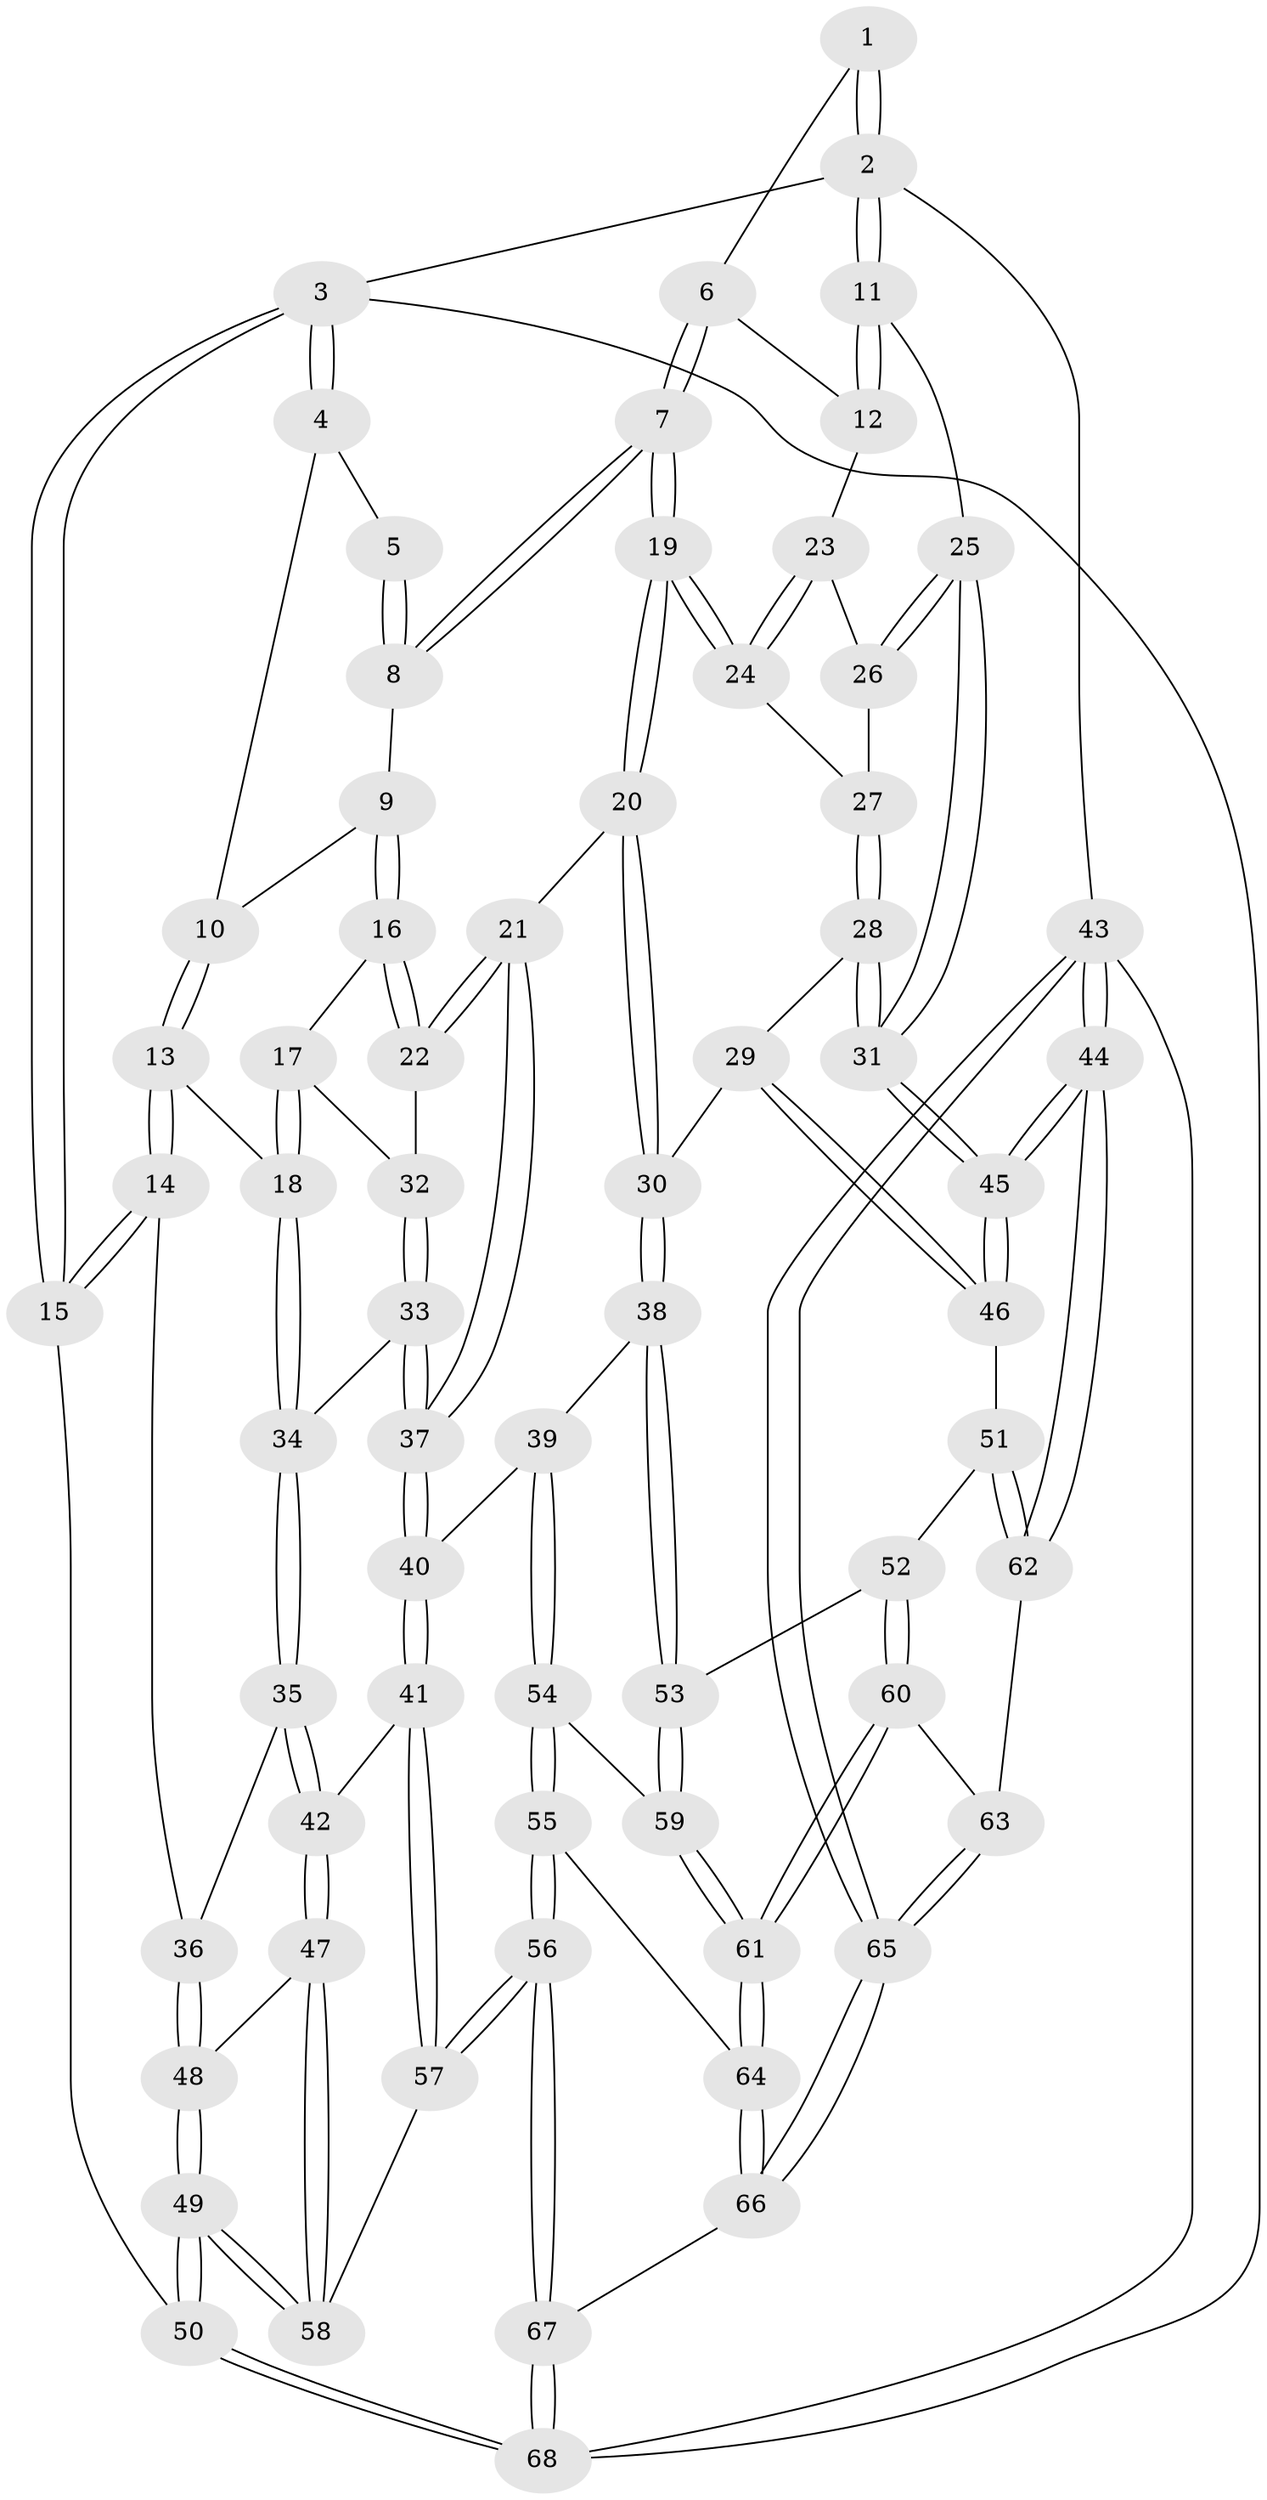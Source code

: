 // Generated by graph-tools (version 1.1) at 2025/27/03/09/25 03:27:15]
// undirected, 68 vertices, 167 edges
graph export_dot {
graph [start="1"]
  node [color=gray90,style=filled];
  1 [pos="+0.8010901350764087+0"];
  2 [pos="+1+0"];
  3 [pos="+0+0"];
  4 [pos="+0+0"];
  5 [pos="+0.5343478970212315+0"];
  6 [pos="+0.7698008206241835+0.06672750182261193"];
  7 [pos="+0.5893509275168942+0.1982814263877455"];
  8 [pos="+0.4988353466921022+0.12105138410932811"];
  9 [pos="+0.41418842178795684+0.14579542202349502"];
  10 [pos="+0.18412298187323534+0.038255362499121016"];
  11 [pos="+1+0.11794740333764986"];
  12 [pos="+0.8291547855767631+0.161999831288203"];
  13 [pos="+0.17889079640637023+0.3257735072934569"];
  14 [pos="+0+0.43069040828923844"];
  15 [pos="+0+0.4359941920156976"];
  16 [pos="+0.38372343804437853+0.23447664345953825"];
  17 [pos="+0.2696880820689123+0.3359421333162163"];
  18 [pos="+0.21046810759152035+0.33761131985925474"];
  19 [pos="+0.614221943351916+0.35138694313179236"];
  20 [pos="+0.5875300450891691+0.4126154518353749"];
  21 [pos="+0.5827934659206425+0.41360402420046377"];
  22 [pos="+0.5704078246505478+0.41044066601992857"];
  23 [pos="+0.8286902005541312+0.17800514148078428"];
  24 [pos="+0.751876716361235+0.3068293999934698"];
  25 [pos="+1+0.3013344829824541"];
  26 [pos="+0.9255580804685392+0.2930450640140955"];
  27 [pos="+0.8494026681444389+0.35213010356742"];
  28 [pos="+0.8759437111311145+0.4778149954264887"];
  29 [pos="+0.8015824930740462+0.5222709642671318"];
  30 [pos="+0.685760041178481+0.5328333729326307"];
  31 [pos="+1+0.49735430427965516"];
  32 [pos="+0.38916404491240436+0.40070694861578837"];
  33 [pos="+0.3352105858389959+0.5420279851316726"];
  34 [pos="+0.2765547030536256+0.5347096360988403"];
  35 [pos="+0.2341038757138877+0.5760687424625174"];
  36 [pos="+0.16489443394400505+0.5882210833815543"];
  37 [pos="+0.41779075738273175+0.6081190906034979"];
  38 [pos="+0.6758564197183666+0.6127341517797713"];
  39 [pos="+0.5105742742430888+0.6701574013377203"];
  40 [pos="+0.4178575202426676+0.617603862328481"];
  41 [pos="+0.3999421202120492+0.6455908013827972"];
  42 [pos="+0.28747583191047416+0.6768793194386561"];
  43 [pos="+1+1"];
  44 [pos="+1+1"];
  45 [pos="+1+0.6719486694941559"];
  46 [pos="+0.9219456157305685+0.7160798534865214"];
  47 [pos="+0.26699561018029017+0.7079981808194501"];
  48 [pos="+0.15604619670246023+0.6873374782478555"];
  49 [pos="+0+0.925069921133613"];
  50 [pos="+0+1"];
  51 [pos="+0.9191069689119813+0.718001057571807"];
  52 [pos="+0.7553691415168929+0.7028962154296338"];
  53 [pos="+0.6914777730327603+0.6806707096148824"];
  54 [pos="+0.5331303514024786+0.7951577210932278"];
  55 [pos="+0.4399909492563144+0.9032407953254487"];
  56 [pos="+0.43572455665367843+0.9055721649579394"];
  57 [pos="+0.4076062295303037+0.8823611173538323"];
  58 [pos="+0.2891202866512002+0.8475672451814432"];
  59 [pos="+0.6642403211039853+0.7477021251328128"];
  60 [pos="+0.8225033730382815+0.8721840611329923"];
  61 [pos="+0.7231016596565439+0.8930051028312334"];
  62 [pos="+0.8453801174854005+0.8667753446781846"];
  63 [pos="+0.8282697439414477+0.8721048087265634"];
  64 [pos="+0.7081511230636061+0.9149490628418006"];
  65 [pos="+0.8625128628460459+1"];
  66 [pos="+0.7106188232786225+1"];
  67 [pos="+0.43503105445677315+1"];
  68 [pos="+0+1"];
  1 -- 2;
  1 -- 2;
  1 -- 6;
  2 -- 3;
  2 -- 11;
  2 -- 11;
  2 -- 43;
  3 -- 4;
  3 -- 4;
  3 -- 15;
  3 -- 15;
  3 -- 68;
  4 -- 5;
  4 -- 10;
  5 -- 8;
  5 -- 8;
  6 -- 7;
  6 -- 7;
  6 -- 12;
  7 -- 8;
  7 -- 8;
  7 -- 19;
  7 -- 19;
  8 -- 9;
  9 -- 10;
  9 -- 16;
  9 -- 16;
  10 -- 13;
  10 -- 13;
  11 -- 12;
  11 -- 12;
  11 -- 25;
  12 -- 23;
  13 -- 14;
  13 -- 14;
  13 -- 18;
  14 -- 15;
  14 -- 15;
  14 -- 36;
  15 -- 50;
  16 -- 17;
  16 -- 22;
  16 -- 22;
  17 -- 18;
  17 -- 18;
  17 -- 32;
  18 -- 34;
  18 -- 34;
  19 -- 20;
  19 -- 20;
  19 -- 24;
  19 -- 24;
  20 -- 21;
  20 -- 30;
  20 -- 30;
  21 -- 22;
  21 -- 22;
  21 -- 37;
  21 -- 37;
  22 -- 32;
  23 -- 24;
  23 -- 24;
  23 -- 26;
  24 -- 27;
  25 -- 26;
  25 -- 26;
  25 -- 31;
  25 -- 31;
  26 -- 27;
  27 -- 28;
  27 -- 28;
  28 -- 29;
  28 -- 31;
  28 -- 31;
  29 -- 30;
  29 -- 46;
  29 -- 46;
  30 -- 38;
  30 -- 38;
  31 -- 45;
  31 -- 45;
  32 -- 33;
  32 -- 33;
  33 -- 34;
  33 -- 37;
  33 -- 37;
  34 -- 35;
  34 -- 35;
  35 -- 36;
  35 -- 42;
  35 -- 42;
  36 -- 48;
  36 -- 48;
  37 -- 40;
  37 -- 40;
  38 -- 39;
  38 -- 53;
  38 -- 53;
  39 -- 40;
  39 -- 54;
  39 -- 54;
  40 -- 41;
  40 -- 41;
  41 -- 42;
  41 -- 57;
  41 -- 57;
  42 -- 47;
  42 -- 47;
  43 -- 44;
  43 -- 44;
  43 -- 65;
  43 -- 65;
  43 -- 68;
  44 -- 45;
  44 -- 45;
  44 -- 62;
  44 -- 62;
  45 -- 46;
  45 -- 46;
  46 -- 51;
  47 -- 48;
  47 -- 58;
  47 -- 58;
  48 -- 49;
  48 -- 49;
  49 -- 50;
  49 -- 50;
  49 -- 58;
  49 -- 58;
  50 -- 68;
  50 -- 68;
  51 -- 52;
  51 -- 62;
  51 -- 62;
  52 -- 53;
  52 -- 60;
  52 -- 60;
  53 -- 59;
  53 -- 59;
  54 -- 55;
  54 -- 55;
  54 -- 59;
  55 -- 56;
  55 -- 56;
  55 -- 64;
  56 -- 57;
  56 -- 57;
  56 -- 67;
  56 -- 67;
  57 -- 58;
  59 -- 61;
  59 -- 61;
  60 -- 61;
  60 -- 61;
  60 -- 63;
  61 -- 64;
  61 -- 64;
  62 -- 63;
  63 -- 65;
  63 -- 65;
  64 -- 66;
  64 -- 66;
  65 -- 66;
  65 -- 66;
  66 -- 67;
  67 -- 68;
  67 -- 68;
}
